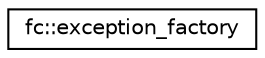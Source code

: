 digraph "Graphical Class Hierarchy"
{
  edge [fontname="Helvetica",fontsize="10",labelfontname="Helvetica",labelfontsize="10"];
  node [fontname="Helvetica",fontsize="10",shape=record];
  rankdir="LR";
  Node0 [label="fc::exception_factory",height=0.2,width=0.4,color="black", fillcolor="white", style="filled",URL="$classfc_1_1exception__factory.html"];
}
